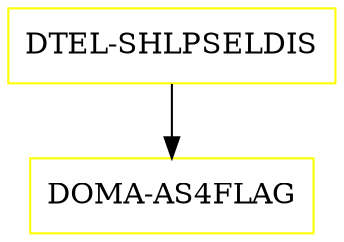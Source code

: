 digraph G {
  "DTEL-SHLPSELDIS" [shape=box,color=yellow];
  "DOMA-AS4FLAG" [shape=box,color=yellow,URL="./DOMA_AS4FLAG.html"];
  "DTEL-SHLPSELDIS" -> "DOMA-AS4FLAG";
}
